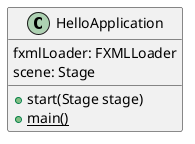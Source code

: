 @startuml
'https://plantuml.com/class-diagram

class HelloApplication {
+ start(Stage stage)
+ {static} main()
fxmlLoader: FXMLLoader
scene: Stage
}

@enduml
